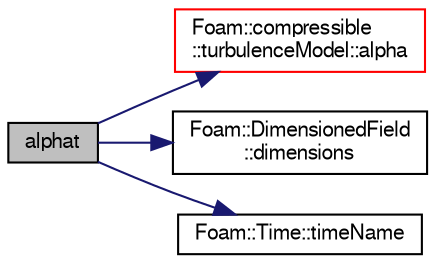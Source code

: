 digraph "alphat"
{
  bgcolor="transparent";
  edge [fontname="FreeSans",fontsize="10",labelfontname="FreeSans",labelfontsize="10"];
  node [fontname="FreeSans",fontsize="10",shape=record];
  rankdir="LR";
  Node387 [label="alphat",height=0.2,width=0.4,color="black", fillcolor="grey75", style="filled", fontcolor="black"];
  Node387 -> Node388 [color="midnightblue",fontsize="10",style="solid",fontname="FreeSans"];
  Node388 [label="Foam::compressible\l::turbulenceModel::alpha",height=0.2,width=0.4,color="red",URL="$a30818.html#abac719d171915a1f65d16bb812737380",tooltip="Return the laminar thermal conductivity. "];
  Node387 -> Node393 [color="midnightblue",fontsize="10",style="solid",fontname="FreeSans"];
  Node393 [label="Foam::DimensionedField\l::dimensions",height=0.2,width=0.4,color="black",URL="$a26390.html#a66989c1e0666e0d0c93a2056ce75599e",tooltip="Return dimensions. "];
  Node387 -> Node394 [color="midnightblue",fontsize="10",style="solid",fontname="FreeSans"];
  Node394 [label="Foam::Time::timeName",height=0.2,width=0.4,color="black",URL="$a26350.html#ad9d86fef6eca18797c786726cf925179",tooltip="Return time name of given scalar time. "];
}
